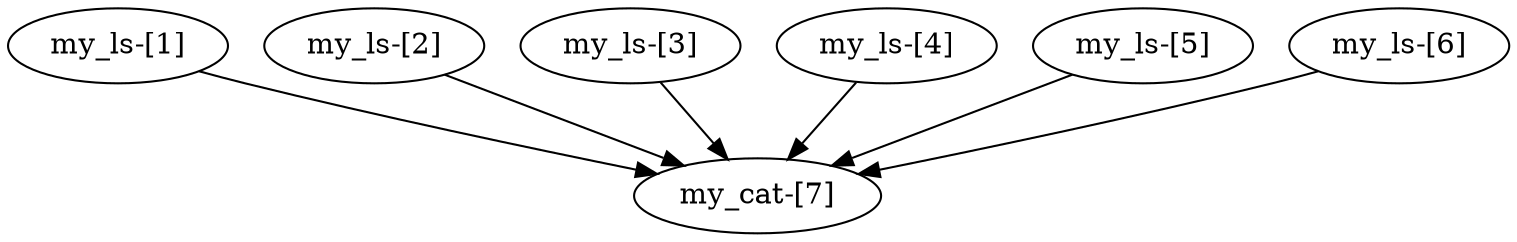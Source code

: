 digraph {
    "my_ls-[1]"->"my_cat-[7]"
    "my_ls-[2]"->"my_cat-[7]"
    "my_ls-[3]"->"my_cat-[7]"
    "my_ls-[4]"->"my_cat-[7]"
    "my_ls-[5]"->"my_cat-[7]"
    "my_ls-[6]"->"my_cat-[7]"
}
